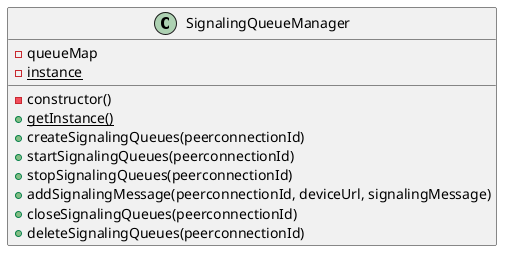 @startuml signaling_queue_manager

class SignalingQueueManager {
    - queueMap
    - {static} instance

    - constructor()
    + {static} getInstance()
    + createSignalingQueues(peerconnectionId)
    + startSignalingQueues(peerconnectionId)
    + stopSignalingQueues(peerconnectionId)
    + addSignalingMessage(peerconnectionId, deviceUrl, signalingMessage)
    + closeSignalingQueues(peerconnectionId)
    + deleteSignalingQueues(peerconnectionId)
}

@enduml